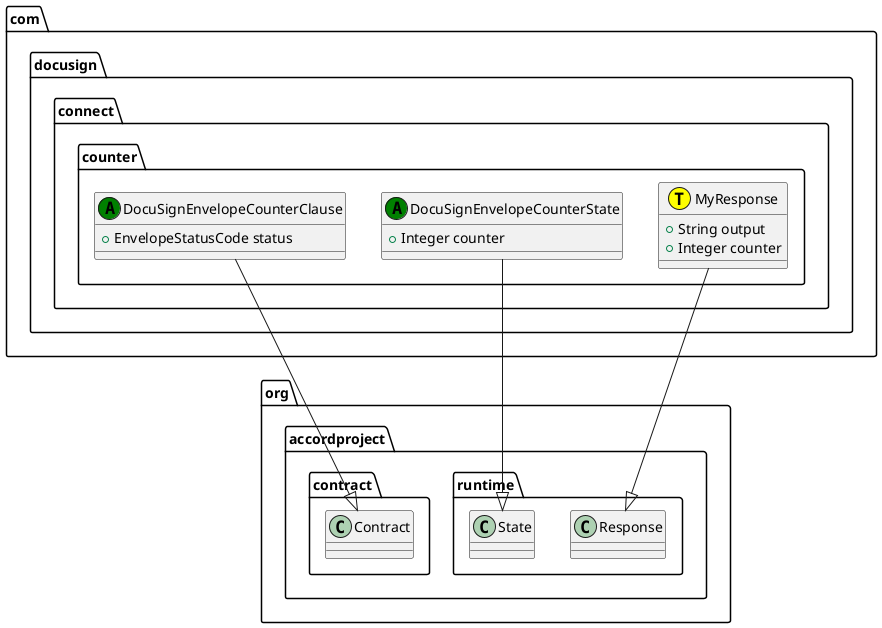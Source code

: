 @startuml
class com.docusign.connect.counter.MyResponse << (T,yellow) >> {
   + String output
   + Integer counter
}
com.docusign.connect.counter.MyResponse --|> org.accordproject.runtime.Response
class com.docusign.connect.counter.DocuSignEnvelopeCounterState << (A,green) >> {
   + Integer counter
}
com.docusign.connect.counter.DocuSignEnvelopeCounterState --|> org.accordproject.runtime.State
class com.docusign.connect.counter.DocuSignEnvelopeCounterClause << (A,green) >> {
   + EnvelopeStatusCode status
}
com.docusign.connect.counter.DocuSignEnvelopeCounterClause --|> org.accordproject.contract.Contract
@enduml
